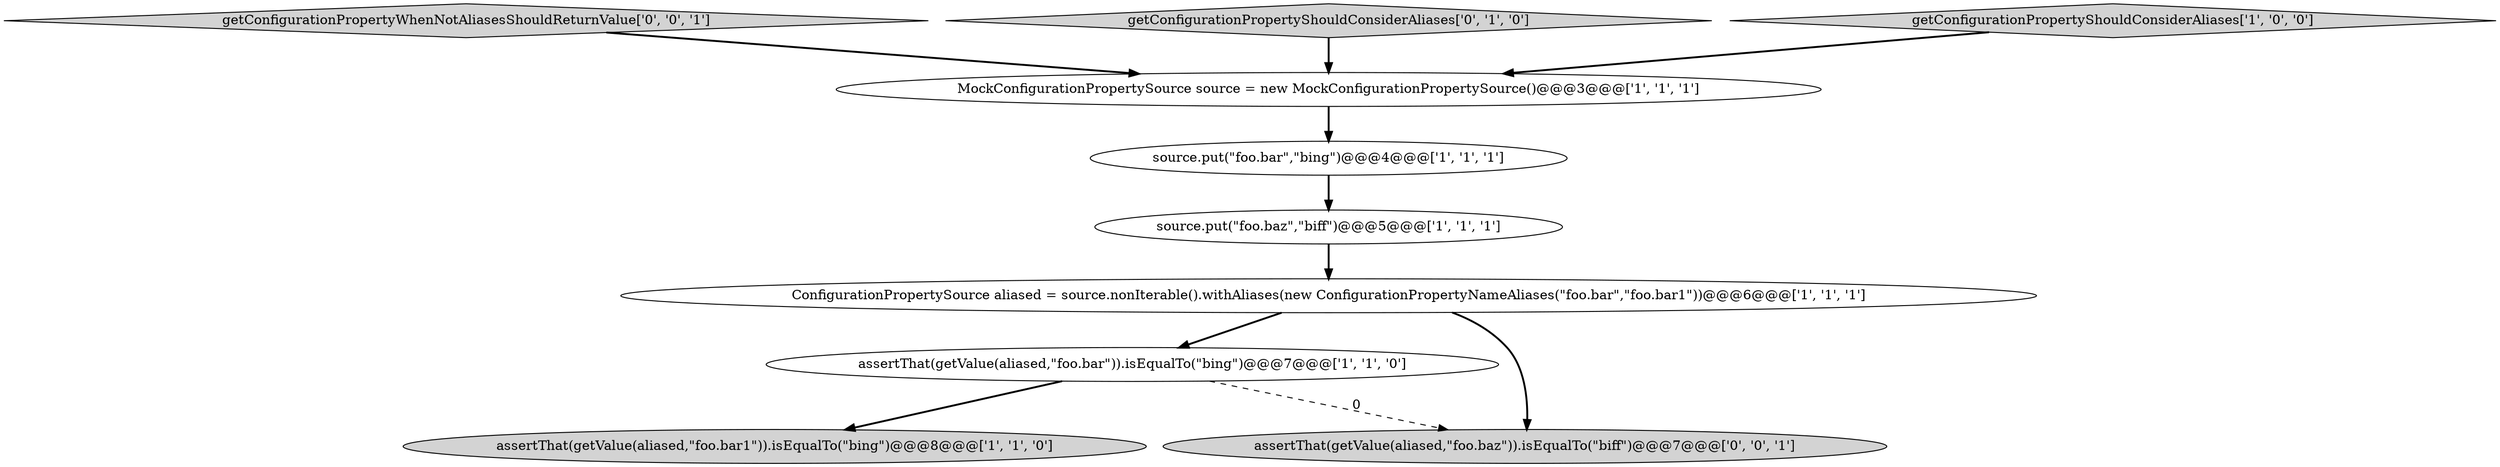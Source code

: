 digraph {
1 [style = filled, label = "source.put(\"foo.baz\",\"biff\")@@@5@@@['1', '1', '1']", fillcolor = white, shape = ellipse image = "AAA0AAABBB1BBB"];
0 [style = filled, label = "assertThat(getValue(aliased,\"foo.bar\")).isEqualTo(\"bing\")@@@7@@@['1', '1', '0']", fillcolor = white, shape = ellipse image = "AAA0AAABBB1BBB"];
4 [style = filled, label = "MockConfigurationPropertySource source = new MockConfigurationPropertySource()@@@3@@@['1', '1', '1']", fillcolor = white, shape = ellipse image = "AAA0AAABBB1BBB"];
8 [style = filled, label = "getConfigurationPropertyWhenNotAliasesShouldReturnValue['0', '0', '1']", fillcolor = lightgray, shape = diamond image = "AAA0AAABBB3BBB"];
6 [style = filled, label = "assertThat(getValue(aliased,\"foo.bar1\")).isEqualTo(\"bing\")@@@8@@@['1', '1', '0']", fillcolor = lightgray, shape = ellipse image = "AAA0AAABBB1BBB"];
9 [style = filled, label = "assertThat(getValue(aliased,\"foo.baz\")).isEqualTo(\"biff\")@@@7@@@['0', '0', '1']", fillcolor = lightgray, shape = ellipse image = "AAA0AAABBB3BBB"];
5 [style = filled, label = "source.put(\"foo.bar\",\"bing\")@@@4@@@['1', '1', '1']", fillcolor = white, shape = ellipse image = "AAA0AAABBB1BBB"];
3 [style = filled, label = "ConfigurationPropertySource aliased = source.nonIterable().withAliases(new ConfigurationPropertyNameAliases(\"foo.bar\",\"foo.bar1\"))@@@6@@@['1', '1', '1']", fillcolor = white, shape = ellipse image = "AAA0AAABBB1BBB"];
7 [style = filled, label = "getConfigurationPropertyShouldConsiderAliases['0', '1', '0']", fillcolor = lightgray, shape = diamond image = "AAA0AAABBB2BBB"];
2 [style = filled, label = "getConfigurationPropertyShouldConsiderAliases['1', '0', '0']", fillcolor = lightgray, shape = diamond image = "AAA0AAABBB1BBB"];
1->3 [style = bold, label=""];
3->9 [style = bold, label=""];
5->1 [style = bold, label=""];
8->4 [style = bold, label=""];
7->4 [style = bold, label=""];
0->9 [style = dashed, label="0"];
0->6 [style = bold, label=""];
4->5 [style = bold, label=""];
2->4 [style = bold, label=""];
3->0 [style = bold, label=""];
}
